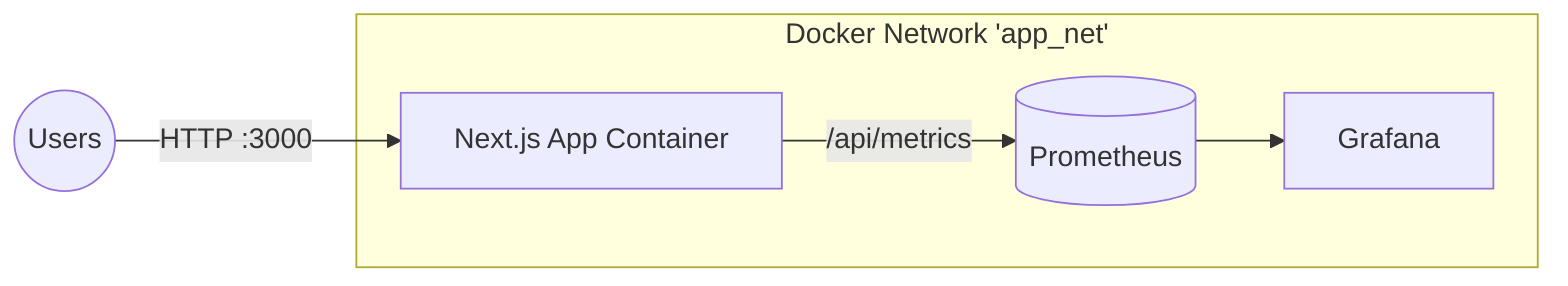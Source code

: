 %% Mermaid diagram of the local topology
flowchart LR
  U((Users)) -->|HTTP :3000| A[Next.js App Container]
  A -->|/api/metrics| P[(Prometheus)]
  P --> G[Grafana]
  subgraph Docker Network 'app_net'
    A
    P
    G
  end